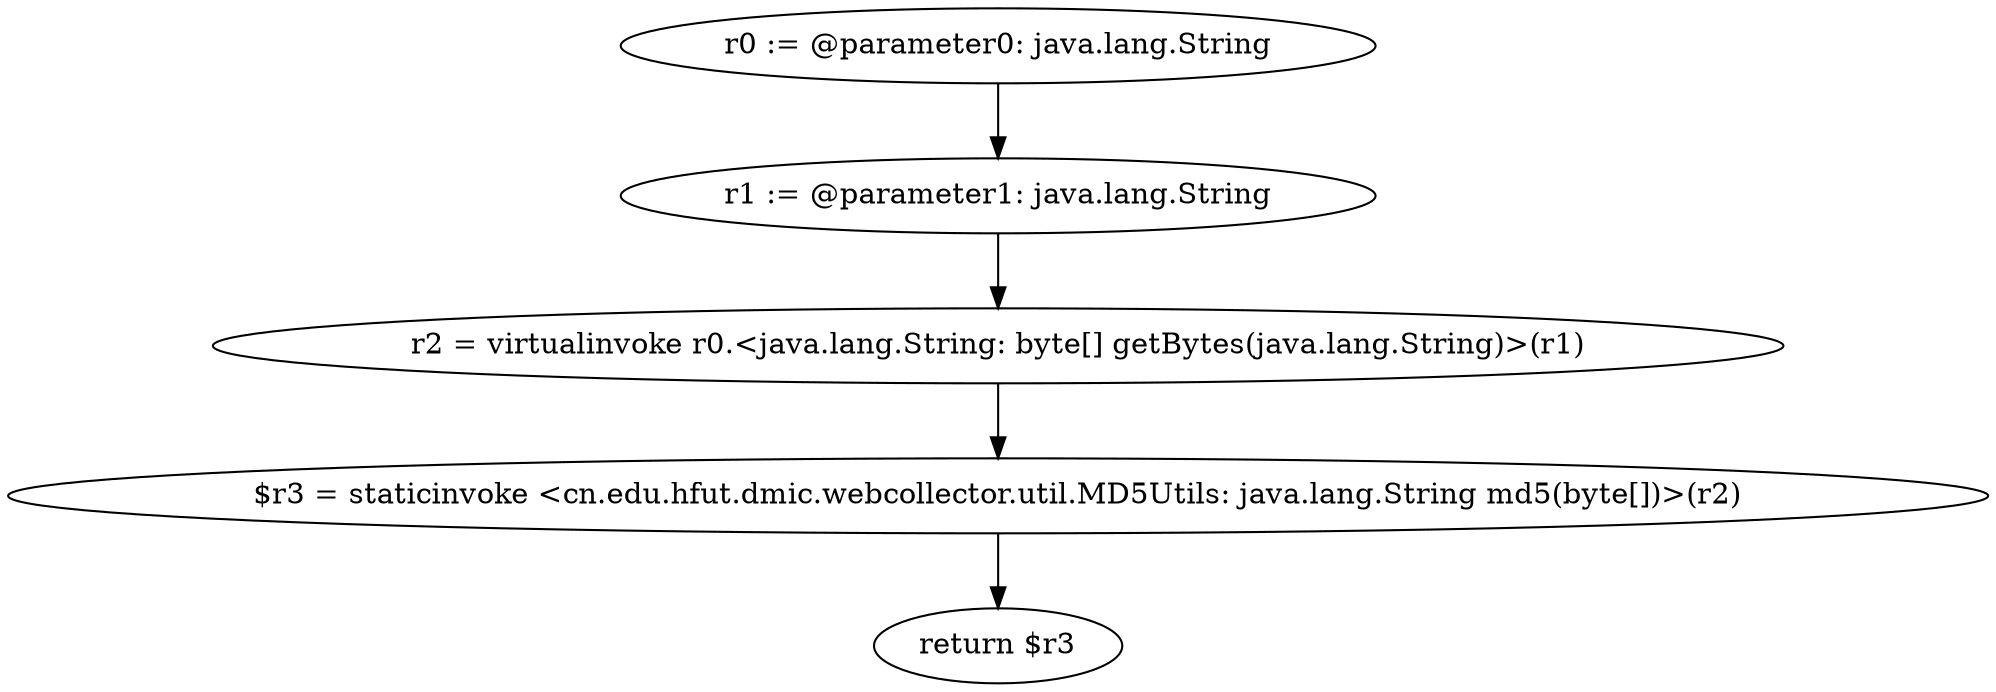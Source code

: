 digraph "unitGraph" {
    "r0 := @parameter0: java.lang.String"
    "r1 := @parameter1: java.lang.String"
    "r2 = virtualinvoke r0.<java.lang.String: byte[] getBytes(java.lang.String)>(r1)"
    "$r3 = staticinvoke <cn.edu.hfut.dmic.webcollector.util.MD5Utils: java.lang.String md5(byte[])>(r2)"
    "return $r3"
    "r0 := @parameter0: java.lang.String"->"r1 := @parameter1: java.lang.String";
    "r1 := @parameter1: java.lang.String"->"r2 = virtualinvoke r0.<java.lang.String: byte[] getBytes(java.lang.String)>(r1)";
    "r2 = virtualinvoke r0.<java.lang.String: byte[] getBytes(java.lang.String)>(r1)"->"$r3 = staticinvoke <cn.edu.hfut.dmic.webcollector.util.MD5Utils: java.lang.String md5(byte[])>(r2)";
    "$r3 = staticinvoke <cn.edu.hfut.dmic.webcollector.util.MD5Utils: java.lang.String md5(byte[])>(r2)"->"return $r3";
}
